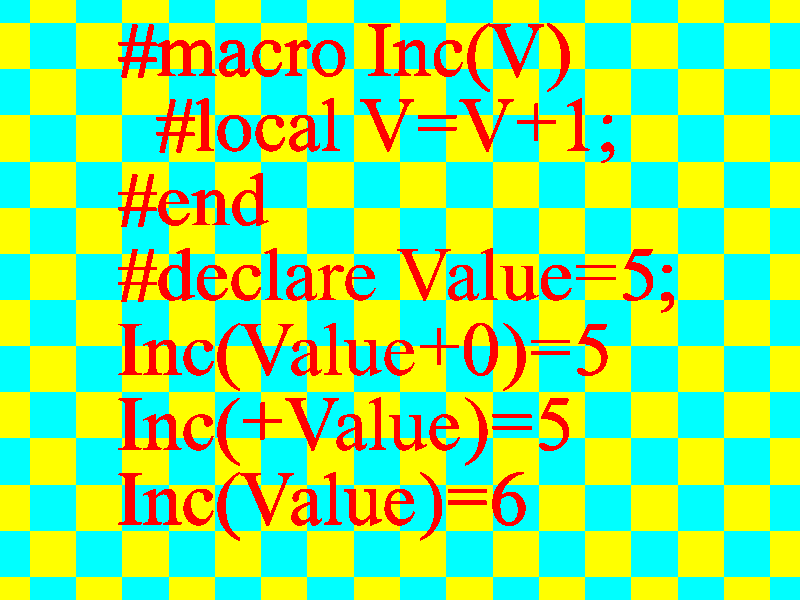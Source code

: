 // Persistence Of Vision Ray Tracer POV-Ray 3.5 sample Scene
// by Chris Young
// MACRO4.POV demonstrates basic use of a macro as a type
// of procedure that "returns" a value via a parameter but
// only when a lone identifier is passed.  If a constant
// or expression is passed, the value cannot be returned.
//
// -w320 -h240
// -w800 -h600 +a0.3

#include "colors.inc"

light_source { <100,1000,-1000>, White}

camera { location <0,-1,-16> direction 2*z look_at <0,-1,0>}

plane{-z,-10  pigment{checker Cyan,Yellow}}

// Define the macro.  Parameters are:
//   V:  The value to be incremented.  New value
//       is returned via this parameter so it must be
//       a lone identifier.  It cannot be a constant or
//       an expression.
#macro Inc(V)
  #local V=V+1;
#end

#declare Value=5;

union{
 text{ttf "timrom.ttf" "#macro Inc(V)",0.1,0 translate 2*y}
 text{ttf "timrom.ttf" "  #local V=V+1;",0.1,0 translate y}
 text{ttf "timrom.ttf" "#end",0.1,0 }

 text{ttf "timrom.ttf" concat("#declare Value=",str(Value,0,0),";"),0.1,0 translate -y}

 Inc(Value+0)  // Expression won't work

 text{ttf "timrom.ttf" concat("Inc(Value+0)=",str(Value,0,0)),0.1,0 translate -2*y}

 Inc(+Value)  // This too is an expression so it won't work

 text{ttf "timrom.ttf" concat("Inc(+Value)=",str(Value,0,0)),0.1,0 translate -3*y}

 Inc(Value)   // Lone identifier works.  It accepts return value.

 text{ttf "timrom.ttf" concat("Inc(Value)=",str(Value,0,0)),0.1,0 translate -4*y}

 pigment{Red}
 translate -3.75*x
}
